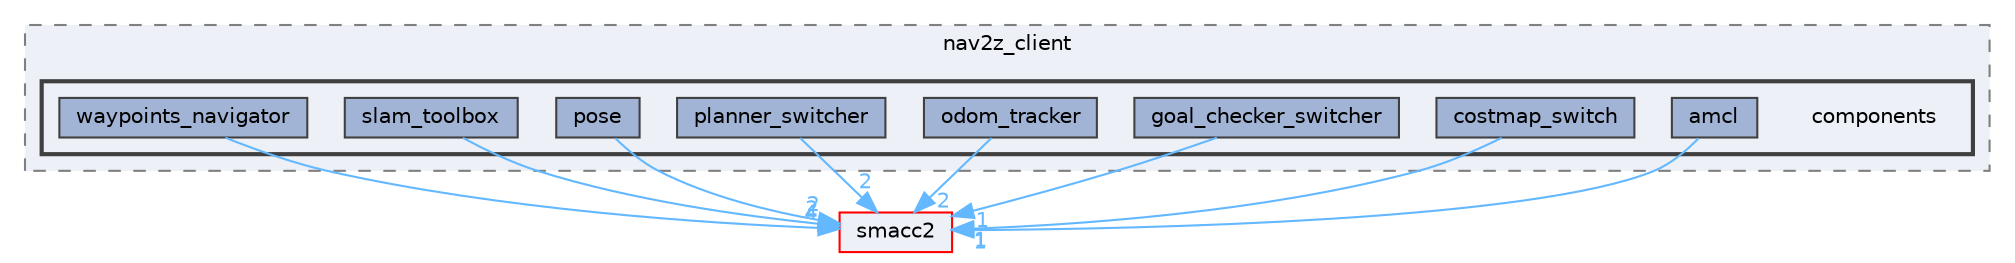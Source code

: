 digraph "smacc2_client_library/nav2z_client/nav2z_client/include/nav2z_client/components"
{
 // LATEX_PDF_SIZE
  bgcolor="transparent";
  edge [fontname=Helvetica,fontsize=10,labelfontname=Helvetica,labelfontsize=10];
  node [fontname=Helvetica,fontsize=10,shape=box,height=0.2,width=0.4];
  compound=true
  subgraph clusterdir_e040616fd7ba778d91c448d1427d4d64 {
    graph [ bgcolor="#edf0f7", pencolor="grey50", label="nav2z_client", fontname=Helvetica,fontsize=10 style="filled,dashed", URL="dir_e040616fd7ba778d91c448d1427d4d64.html",tooltip=""]
  subgraph clusterdir_bbb373c5cd8b9aae828d2b9e77bec68a {
    graph [ bgcolor="#edf0f7", pencolor="grey25", label="", fontname=Helvetica,fontsize=10 style="filled,bold", URL="dir_bbb373c5cd8b9aae828d2b9e77bec68a.html",tooltip=""]
    dir_bbb373c5cd8b9aae828d2b9e77bec68a [shape=plaintext, label="components"];
  dir_c79ce0e518609ddbda56bd1588d56906 [label="amcl", fillcolor="#a2b4d6", color="grey25", style="filled", URL="dir_c79ce0e518609ddbda56bd1588d56906.html",tooltip=""];
  dir_40a9e1462354b812df6fd413090cd7f3 [label="costmap_switch", fillcolor="#a2b4d6", color="grey25", style="filled", URL="dir_40a9e1462354b812df6fd413090cd7f3.html",tooltip=""];
  dir_6e2d6121dab51590f94dbc89a6e3944d [label="goal_checker_switcher", fillcolor="#a2b4d6", color="grey25", style="filled", URL="dir_6e2d6121dab51590f94dbc89a6e3944d.html",tooltip=""];
  dir_6bd88cc5452b0f6b4bb4db97c203bfbc [label="odom_tracker", fillcolor="#a2b4d6", color="grey25", style="filled", URL="dir_6bd88cc5452b0f6b4bb4db97c203bfbc.html",tooltip=""];
  dir_c5ed839fb9b46c6847f37775ec056bcd [label="planner_switcher", fillcolor="#a2b4d6", color="grey25", style="filled", URL="dir_c5ed839fb9b46c6847f37775ec056bcd.html",tooltip=""];
  dir_3ad5f236eadcc651de9577b6ef6ea3ad [label="pose", fillcolor="#a2b4d6", color="grey25", style="filled", URL="dir_3ad5f236eadcc651de9577b6ef6ea3ad.html",tooltip=""];
  dir_f9f687b85c75f5841fbc033586cc5904 [label="slam_toolbox", fillcolor="#a2b4d6", color="grey25", style="filled", URL="dir_f9f687b85c75f5841fbc033586cc5904.html",tooltip=""];
  dir_d2532c382e9dcff459c3f3d6b6769c77 [label="waypoints_navigator", fillcolor="#a2b4d6", color="grey25", style="filled", URL="dir_d2532c382e9dcff459c3f3d6b6769c77.html",tooltip=""];
  }
  }
  dir_ce4c19d6108cf5285f3105ec9cd73bf1 [label="smacc2", fillcolor="#edf0f7", color="red", style="filled", URL="dir_ce4c19d6108cf5285f3105ec9cd73bf1.html",tooltip=""];
  dir_c79ce0e518609ddbda56bd1588d56906->dir_ce4c19d6108cf5285f3105ec9cd73bf1 [headlabel="1", labeldistance=1.5 headhref="dir_000000_000105.html" color="steelblue1" fontcolor="steelblue1"];
  dir_40a9e1462354b812df6fd413090cd7f3->dir_ce4c19d6108cf5285f3105ec9cd73bf1 [headlabel="1", labeldistance=1.5 headhref="dir_000028_000105.html" color="steelblue1" fontcolor="steelblue1"];
  dir_6e2d6121dab51590f94dbc89a6e3944d->dir_ce4c19d6108cf5285f3105ec9cd73bf1 [headlabel="1", labeldistance=1.5 headhref="dir_000043_000105.html" color="steelblue1" fontcolor="steelblue1"];
  dir_6bd88cc5452b0f6b4bb4db97c203bfbc->dir_ce4c19d6108cf5285f3105ec9cd73bf1 [headlabel="2", labeldistance=1.5 headhref="dir_000088_000105.html" color="steelblue1" fontcolor="steelblue1"];
  dir_c5ed839fb9b46c6847f37775ec056bcd->dir_ce4c19d6108cf5285f3105ec9cd73bf1 [headlabel="2", labeldistance=1.5 headhref="dir_000090_000105.html" color="steelblue1" fontcolor="steelblue1"];
  dir_3ad5f236eadcc651de9577b6ef6ea3ad->dir_ce4c19d6108cf5285f3105ec9cd73bf1 [headlabel="2", labeldistance=1.5 headhref="dir_000092_000105.html" color="steelblue1" fontcolor="steelblue1"];
  dir_f9f687b85c75f5841fbc033586cc5904->dir_ce4c19d6108cf5285f3105ec9cd73bf1 [headlabel="2", labeldistance=1.5 headhref="dir_000103_000105.html" color="steelblue1" fontcolor="steelblue1"];
  dir_d2532c382e9dcff459c3f3d6b6769c77->dir_ce4c19d6108cf5285f3105ec9cd73bf1 [headlabel="4", labeldistance=1.5 headhref="dir_000144_000105.html" color="steelblue1" fontcolor="steelblue1"];
}
